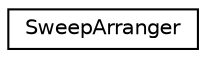 digraph "Graphical Class Hierarchy"
{
 // LATEX_PDF_SIZE
  edge [fontname="Helvetica",fontsize="10",labelfontname="Helvetica",labelfontsize="10"];
  node [fontname="Helvetica",fontsize="10",shape=record];
  rankdir="LR";
  Node0 [label="SweepArranger",height=0.2,width=0.4,color="black", fillcolor="white", style="filled",URL="$classoperations__research_1_1_sweep_arranger.html",tooltip="Class to arrange indices by by their distance and their angles from the depot."];
}
